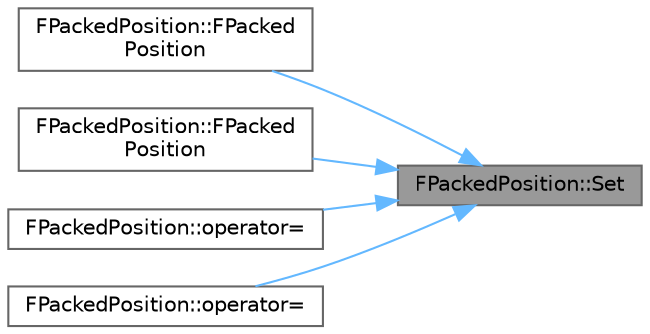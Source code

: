digraph "FPackedPosition::Set"
{
 // INTERACTIVE_SVG=YES
 // LATEX_PDF_SIZE
  bgcolor="transparent";
  edge [fontname=Helvetica,fontsize=10,labelfontname=Helvetica,labelfontsize=10];
  node [fontname=Helvetica,fontsize=10,shape=box,height=0.2,width=0.4];
  rankdir="RL";
  Node1 [id="Node000001",label="FPackedPosition::Set",height=0.2,width=0.4,color="gray40", fillcolor="grey60", style="filled", fontcolor="black",tooltip=" "];
  Node1 -> Node2 [id="edge1_Node000001_Node000002",dir="back",color="steelblue1",style="solid",tooltip=" "];
  Node2 [id="Node000002",label="FPackedPosition::FPacked\lPosition",height=0.2,width=0.4,color="grey40", fillcolor="white", style="filled",URL="$d3/d0b/structFPackedPosition.html#a952c9cff2828953f6d8951ba91a763ea",tooltip=" "];
  Node1 -> Node3 [id="edge2_Node000001_Node000003",dir="back",color="steelblue1",style="solid",tooltip=" "];
  Node3 [id="Node000003",label="FPackedPosition::FPacked\lPosition",height=0.2,width=0.4,color="grey40", fillcolor="white", style="filled",URL="$d3/d0b/structFPackedPosition.html#a632d374991208276265289f77825be15",tooltip=" "];
  Node1 -> Node4 [id="edge3_Node000001_Node000004",dir="back",color="steelblue1",style="solid",tooltip=" "];
  Node4 [id="Node000004",label="FPackedPosition::operator=",height=0.2,width=0.4,color="grey40", fillcolor="white", style="filled",URL="$d3/d0b/structFPackedPosition.html#a40986b19e6499bf94b00e91a1228566c",tooltip=" "];
  Node1 -> Node5 [id="edge4_Node000001_Node000005",dir="back",color="steelblue1",style="solid",tooltip=" "];
  Node5 [id="Node000005",label="FPackedPosition::operator=",height=0.2,width=0.4,color="grey40", fillcolor="white", style="filled",URL="$d3/d0b/structFPackedPosition.html#a81c0a6b20cd644168aa73e9214053adc",tooltip=" "];
}
